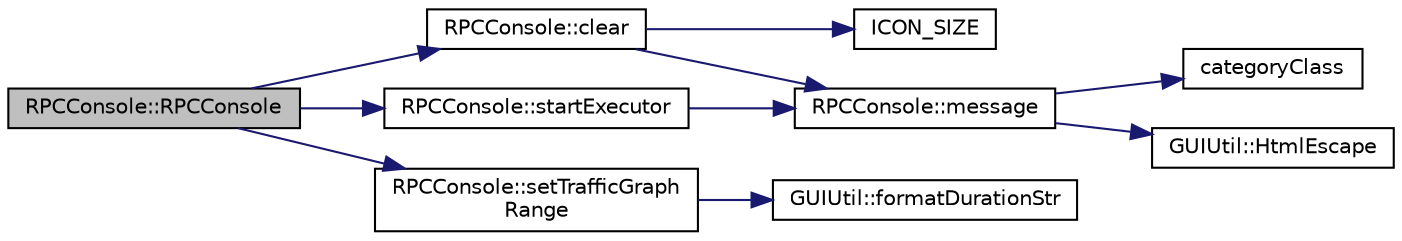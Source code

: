 digraph "RPCConsole::RPCConsole"
{
  edge [fontname="Helvetica",fontsize="10",labelfontname="Helvetica",labelfontsize="10"];
  node [fontname="Helvetica",fontsize="10",shape=record];
  rankdir="LR";
  Node0 [label="RPCConsole::RPCConsole",height=0.2,width=0.4,color="black", fillcolor="grey75", style="filled", fontcolor="black"];
  Node0 -> Node1 [color="midnightblue",fontsize="10",style="solid",fontname="Helvetica"];
  Node1 [label="RPCConsole::clear",height=0.2,width=0.4,color="black", fillcolor="white", style="filled",URL="$d7/de8/class_r_p_c_console.html#aad0fc48b238137c8f6d322b2a484c81a"];
  Node1 -> Node2 [color="midnightblue",fontsize="10",style="solid",fontname="Helvetica"];
  Node2 [label="ICON_SIZE",height=0.2,width=0.4,color="black", fillcolor="white", style="filled",URL="$d7/df4/rpcconsole_8cpp.html#a2e32342d4d52b2cb14b9430673f4e23d"];
  Node1 -> Node3 [color="midnightblue",fontsize="10",style="solid",fontname="Helvetica"];
  Node3 [label="RPCConsole::message",height=0.2,width=0.4,color="black", fillcolor="white", style="filled",URL="$d7/de8/class_r_p_c_console.html#ad7a93a587a78b0080a930bd325460b20"];
  Node3 -> Node4 [color="midnightblue",fontsize="10",style="solid",fontname="Helvetica"];
  Node4 [label="categoryClass",height=0.2,width=0.4,color="black", fillcolor="white", style="filled",URL="$d7/df4/rpcconsole_8cpp.html#abe5e795aa05870dd2c446c340bf35d66"];
  Node3 -> Node5 [color="midnightblue",fontsize="10",style="solid",fontname="Helvetica"];
  Node5 [label="GUIUtil::HtmlEscape",height=0.2,width=0.4,color="black", fillcolor="white", style="filled",URL="$d1/d87/namespace_g_u_i_util.html#a2d4b7f2c11ebc4b97af10bc20d19b1b2"];
  Node0 -> Node6 [color="midnightblue",fontsize="10",style="solid",fontname="Helvetica"];
  Node6 [label="RPCConsole::startExecutor",height=0.2,width=0.4,color="black", fillcolor="white", style="filled",URL="$d7/de8/class_r_p_c_console.html#ac6250045ef6f8bd5e5fece3e478e141d"];
  Node6 -> Node3 [color="midnightblue",fontsize="10",style="solid",fontname="Helvetica"];
  Node0 -> Node7 [color="midnightblue",fontsize="10",style="solid",fontname="Helvetica"];
  Node7 [label="RPCConsole::setTrafficGraph\lRange",height=0.2,width=0.4,color="black", fillcolor="white", style="filled",URL="$d7/de8/class_r_p_c_console.html#a465807980e78650ce2238a298bab4400"];
  Node7 -> Node8 [color="midnightblue",fontsize="10",style="solid",fontname="Helvetica"];
  Node8 [label="GUIUtil::formatDurationStr",height=0.2,width=0.4,color="black", fillcolor="white", style="filled",URL="$d1/d87/namespace_g_u_i_util.html#aaf51686c47c77ad81c51d115d150e867"];
}
